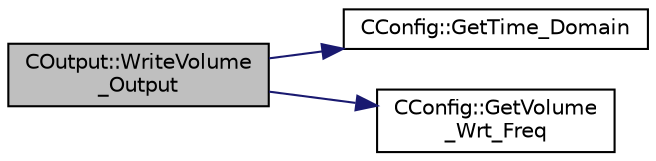 digraph "COutput::WriteVolume_Output"
{
  edge [fontname="Helvetica",fontsize="10",labelfontname="Helvetica",labelfontsize="10"];
  node [fontname="Helvetica",fontsize="10",shape=record];
  rankdir="LR";
  Node1426 [label="COutput::WriteVolume\l_Output",height=0.2,width=0.4,color="black", fillcolor="grey75", style="filled", fontcolor="black"];
  Node1426 -> Node1427 [color="midnightblue",fontsize="10",style="solid",fontname="Helvetica"];
  Node1427 [label="CConfig::GetTime_Domain",height=0.2,width=0.4,color="black", fillcolor="white", style="filled",URL="$class_c_config.html#a6a11350b3c8d7577318be43cda6f7292",tooltip="Check if the multizone problem is solved for time domain. "];
  Node1426 -> Node1428 [color="midnightblue",fontsize="10",style="solid",fontname="Helvetica"];
  Node1428 [label="CConfig::GetVolume\l_Wrt_Freq",height=0.2,width=0.4,color="black", fillcolor="white", style="filled",URL="$class_c_config.html#afcbc5bb8f664e7ccef9f2b195f849600",tooltip="GetScreen_Wrt_Freq_Inner. "];
}
